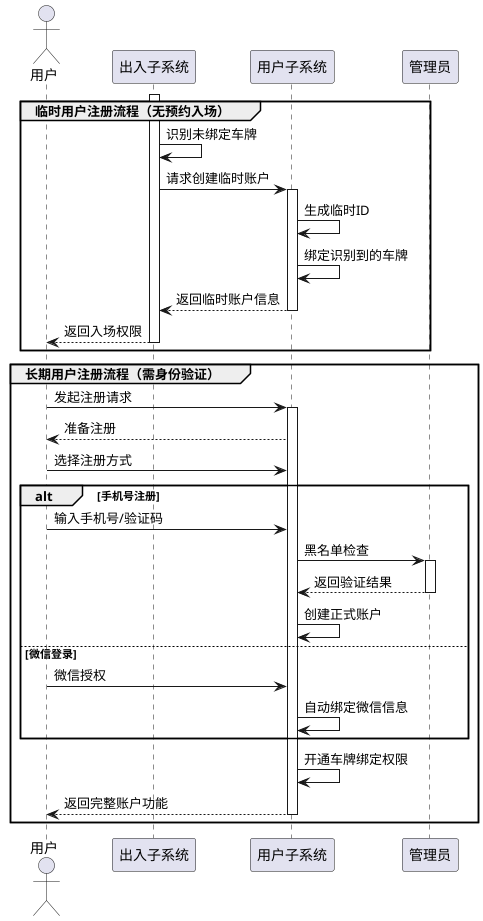 @startuml 用户注册时序图
actor 用户
participant "出入子系统" as 出入系统
participant "用户子系统" as 用户系统
participant "管理员" as 管理员

group 临时用户注册流程（无预约入场）
  activate 出入系统
  出入系统 -> 出入系统: 识别未绑定车牌
  出入系统 -> 用户系统: 请求创建临时账户
  activate 用户系统
    用户系统 -> 用户系统: 生成临时ID
    用户系统 -> 用户系统: 绑定识别到的车牌
    用户系统 --> 出入系统: 返回临时账户信息
  deactivate 用户系统
  出入系统 --> 用户: 返回入场权限
  deactivate 出入系统
end

group 长期用户注册流程（需身份验证）
  用户 -> 用户系统: 发起注册请求
  activate 用户系统
  用户系统 --> 用户: 准备注册
  用户 -> 用户系统: 选择注册方式
  
    alt 手机号注册
      用户 -> 用户系统: 输入手机号/验证码
      用户系统 -> 管理员: 黑名单检查
      activate 管理员
        管理员 --> 用户系统: 返回验证结果
      deactivate 管理员
      用户系统 -> 用户系统: 创建正式账户
    else 微信登录
      用户 -> 用户系统: 微信授权
      用户系统 -> 用户系统: 自动绑定微信信息
    end
    用户系统 -> 用户系统: 开通车牌绑定权限
    用户系统 --> 用户: 返回完整账户功能
  deactivate 用户系统
end
@enduml